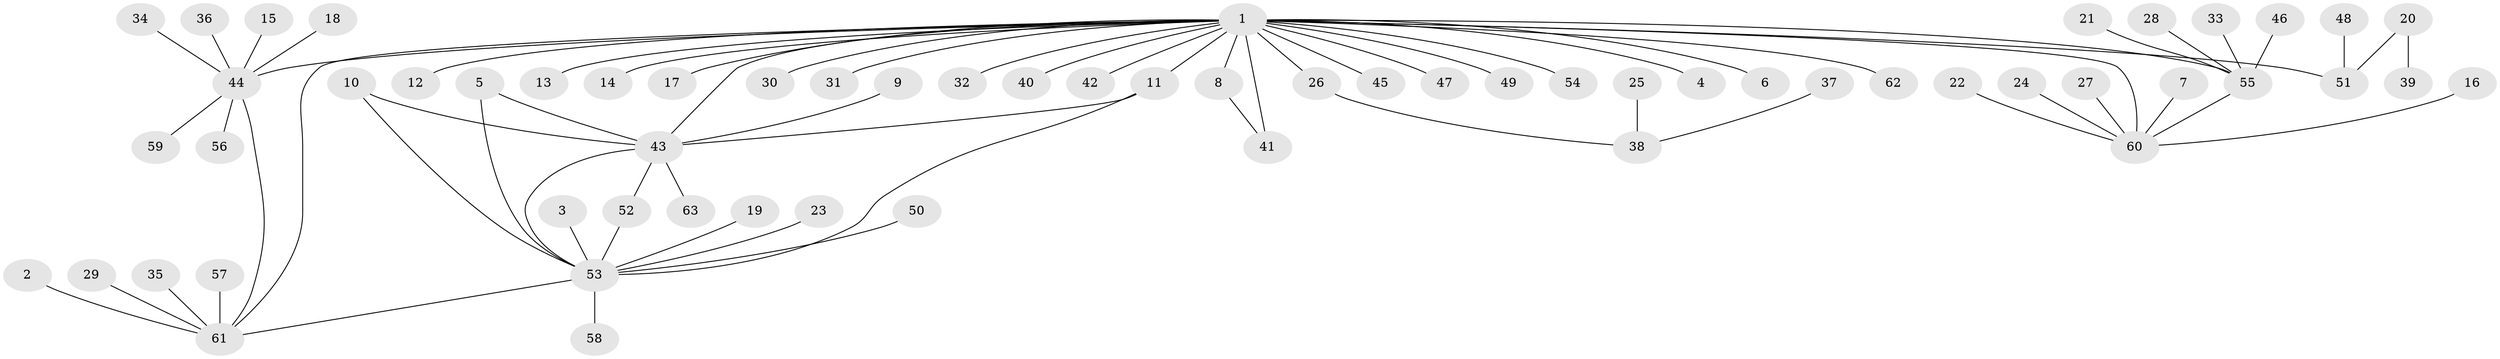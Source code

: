 // original degree distribution, {17: 0.007936507936507936, 14: 0.007936507936507936, 5: 0.031746031746031744, 1: 0.626984126984127, 3: 0.06349206349206349, 9: 0.031746031746031744, 8: 0.007936507936507936, 2: 0.1746031746031746, 4: 0.023809523809523808, 6: 0.015873015873015872, 10: 0.007936507936507936}
// Generated by graph-tools (version 1.1) at 2025/25/03/09/25 03:25:57]
// undirected, 63 vertices, 71 edges
graph export_dot {
graph [start="1"]
  node [color=gray90,style=filled];
  1;
  2;
  3;
  4;
  5;
  6;
  7;
  8;
  9;
  10;
  11;
  12;
  13;
  14;
  15;
  16;
  17;
  18;
  19;
  20;
  21;
  22;
  23;
  24;
  25;
  26;
  27;
  28;
  29;
  30;
  31;
  32;
  33;
  34;
  35;
  36;
  37;
  38;
  39;
  40;
  41;
  42;
  43;
  44;
  45;
  46;
  47;
  48;
  49;
  50;
  51;
  52;
  53;
  54;
  55;
  56;
  57;
  58;
  59;
  60;
  61;
  62;
  63;
  1 -- 4 [weight=1.0];
  1 -- 6 [weight=1.0];
  1 -- 8 [weight=1.0];
  1 -- 11 [weight=1.0];
  1 -- 12 [weight=1.0];
  1 -- 13 [weight=1.0];
  1 -- 14 [weight=1.0];
  1 -- 17 [weight=1.0];
  1 -- 26 [weight=1.0];
  1 -- 30 [weight=1.0];
  1 -- 31 [weight=1.0];
  1 -- 32 [weight=1.0];
  1 -- 40 [weight=1.0];
  1 -- 41 [weight=2.0];
  1 -- 42 [weight=1.0];
  1 -- 43 [weight=1.0];
  1 -- 44 [weight=1.0];
  1 -- 45 [weight=1.0];
  1 -- 47 [weight=1.0];
  1 -- 49 [weight=1.0];
  1 -- 51 [weight=1.0];
  1 -- 54 [weight=1.0];
  1 -- 55 [weight=1.0];
  1 -- 60 [weight=2.0];
  1 -- 61 [weight=1.0];
  1 -- 62 [weight=1.0];
  2 -- 61 [weight=1.0];
  3 -- 53 [weight=1.0];
  5 -- 43 [weight=1.0];
  5 -- 53 [weight=1.0];
  7 -- 60 [weight=1.0];
  8 -- 41 [weight=1.0];
  9 -- 43 [weight=1.0];
  10 -- 43 [weight=1.0];
  10 -- 53 [weight=1.0];
  11 -- 43 [weight=1.0];
  11 -- 53 [weight=1.0];
  15 -- 44 [weight=1.0];
  16 -- 60 [weight=1.0];
  18 -- 44 [weight=1.0];
  19 -- 53 [weight=1.0];
  20 -- 39 [weight=1.0];
  20 -- 51 [weight=1.0];
  21 -- 55 [weight=1.0];
  22 -- 60 [weight=1.0];
  23 -- 53 [weight=1.0];
  24 -- 60 [weight=1.0];
  25 -- 38 [weight=1.0];
  26 -- 38 [weight=1.0];
  27 -- 60 [weight=1.0];
  28 -- 55 [weight=1.0];
  29 -- 61 [weight=1.0];
  33 -- 55 [weight=1.0];
  34 -- 44 [weight=1.0];
  35 -- 61 [weight=1.0];
  36 -- 44 [weight=1.0];
  37 -- 38 [weight=1.0];
  43 -- 52 [weight=1.0];
  43 -- 53 [weight=1.0];
  43 -- 63 [weight=1.0];
  44 -- 56 [weight=1.0];
  44 -- 59 [weight=1.0];
  44 -- 61 [weight=1.0];
  46 -- 55 [weight=1.0];
  48 -- 51 [weight=1.0];
  50 -- 53 [weight=1.0];
  52 -- 53 [weight=1.0];
  53 -- 58 [weight=1.0];
  53 -- 61 [weight=1.0];
  55 -- 60 [weight=1.0];
  57 -- 61 [weight=1.0];
}
